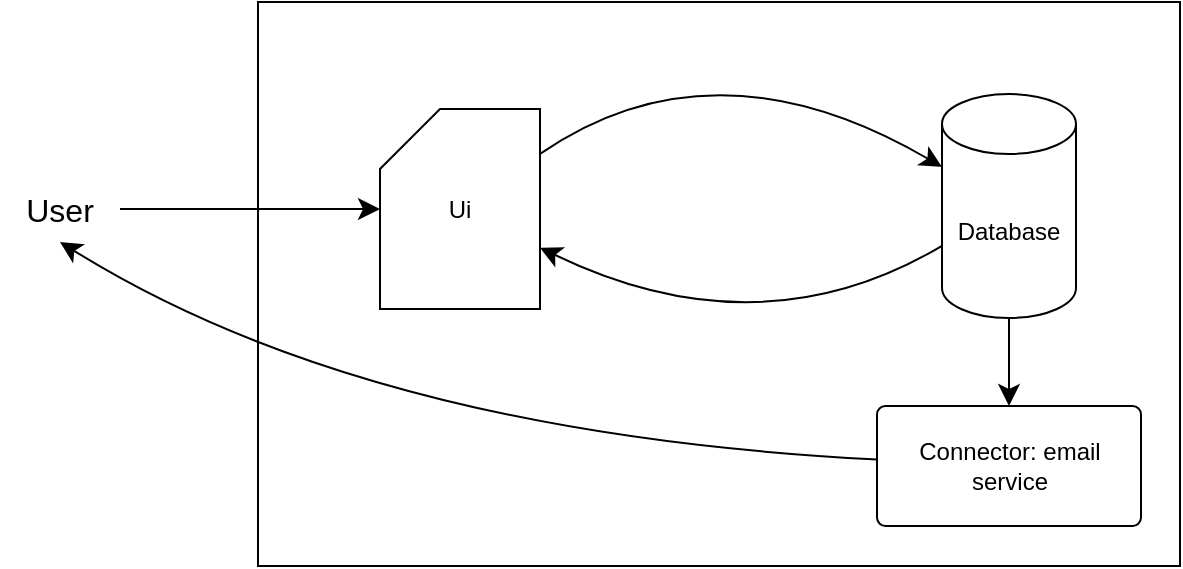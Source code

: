 <mxfile version="24.5.5" type="github">
  <diagram name="Page-1" id="y3ndoVi6xfqWE6r7pKKq">
    <mxGraphModel dx="1021" dy="765" grid="0" gridSize="10" guides="1" tooltips="1" connect="1" arrows="1" fold="1" page="0" pageScale="1" pageWidth="827" pageHeight="1169" math="0" shadow="0">
      <root>
        <mxCell id="0" />
        <mxCell id="1" parent="0" />
        <mxCell id="hAeRkLpJTVYSFVQUcOaB-1" value="" style="rounded=0;whiteSpace=wrap;html=1;" vertex="1" parent="1">
          <mxGeometry x="338" y="91" width="461" height="282" as="geometry" />
        </mxCell>
        <mxCell id="hAeRkLpJTVYSFVQUcOaB-11" value="" style="edgeStyle=none;curved=1;rounded=0;orthogonalLoop=1;jettySize=auto;html=1;fontSize=12;startSize=8;endSize=8;" edge="1" parent="1" source="hAeRkLpJTVYSFVQUcOaB-3" target="hAeRkLpJTVYSFVQUcOaB-12">
          <mxGeometry relative="1" as="geometry" />
        </mxCell>
        <mxCell id="hAeRkLpJTVYSFVQUcOaB-3" value="User" style="text;html=1;align=center;verticalAlign=middle;whiteSpace=wrap;rounded=0;fontSize=16;" vertex="1" parent="1">
          <mxGeometry x="209" y="178" width="60" height="33" as="geometry" />
        </mxCell>
        <mxCell id="hAeRkLpJTVYSFVQUcOaB-18" style="edgeStyle=none;curved=1;rounded=0;orthogonalLoop=1;jettySize=auto;html=1;fontSize=12;startSize=8;endSize=8;" edge="1" parent="1" source="hAeRkLpJTVYSFVQUcOaB-7" target="hAeRkLpJTVYSFVQUcOaB-12">
          <mxGeometry relative="1" as="geometry">
            <Array as="points">
              <mxPoint x="589" y="267" />
            </Array>
          </mxGeometry>
        </mxCell>
        <mxCell id="hAeRkLpJTVYSFVQUcOaB-26" value="" style="edgeStyle=none;curved=1;rounded=0;orthogonalLoop=1;jettySize=auto;html=1;fontSize=12;startSize=8;endSize=8;" edge="1" parent="1" source="hAeRkLpJTVYSFVQUcOaB-7" target="hAeRkLpJTVYSFVQUcOaB-8">
          <mxGeometry relative="1" as="geometry" />
        </mxCell>
        <mxCell id="hAeRkLpJTVYSFVQUcOaB-7" value="Database" style="shape=cylinder3;whiteSpace=wrap;html=1;boundedLbl=1;backgroundOutline=1;size=15;" vertex="1" parent="1">
          <mxGeometry x="680" y="137" width="67" height="112" as="geometry" />
        </mxCell>
        <mxCell id="hAeRkLpJTVYSFVQUcOaB-23" style="edgeStyle=none;curved=1;rounded=0;orthogonalLoop=1;jettySize=auto;html=1;entryX=0.5;entryY=1;entryDx=0;entryDy=0;fontSize=12;startSize=8;endSize=8;" edge="1" parent="1" source="hAeRkLpJTVYSFVQUcOaB-8" target="hAeRkLpJTVYSFVQUcOaB-3">
          <mxGeometry relative="1" as="geometry">
            <Array as="points">
              <mxPoint x="393" y="307" />
            </Array>
          </mxGeometry>
        </mxCell>
        <mxCell id="hAeRkLpJTVYSFVQUcOaB-8" value="Connector: email service" style="rounded=1;whiteSpace=wrap;html=1;arcSize=7;" vertex="1" parent="1">
          <mxGeometry x="647.5" y="293" width="132" height="60" as="geometry" />
        </mxCell>
        <mxCell id="hAeRkLpJTVYSFVQUcOaB-13" style="edgeStyle=none;curved=1;rounded=0;orthogonalLoop=1;jettySize=auto;html=1;fontSize=12;startSize=8;endSize=8;" edge="1" parent="1" source="hAeRkLpJTVYSFVQUcOaB-12" target="hAeRkLpJTVYSFVQUcOaB-7">
          <mxGeometry relative="1" as="geometry">
            <Array as="points">
              <mxPoint x="566" y="107" />
            </Array>
          </mxGeometry>
        </mxCell>
        <mxCell id="hAeRkLpJTVYSFVQUcOaB-12" value="Ui" style="shape=card;whiteSpace=wrap;html=1;" vertex="1" parent="1">
          <mxGeometry x="399" y="144.5" width="80" height="100" as="geometry" />
        </mxCell>
      </root>
    </mxGraphModel>
  </diagram>
</mxfile>
